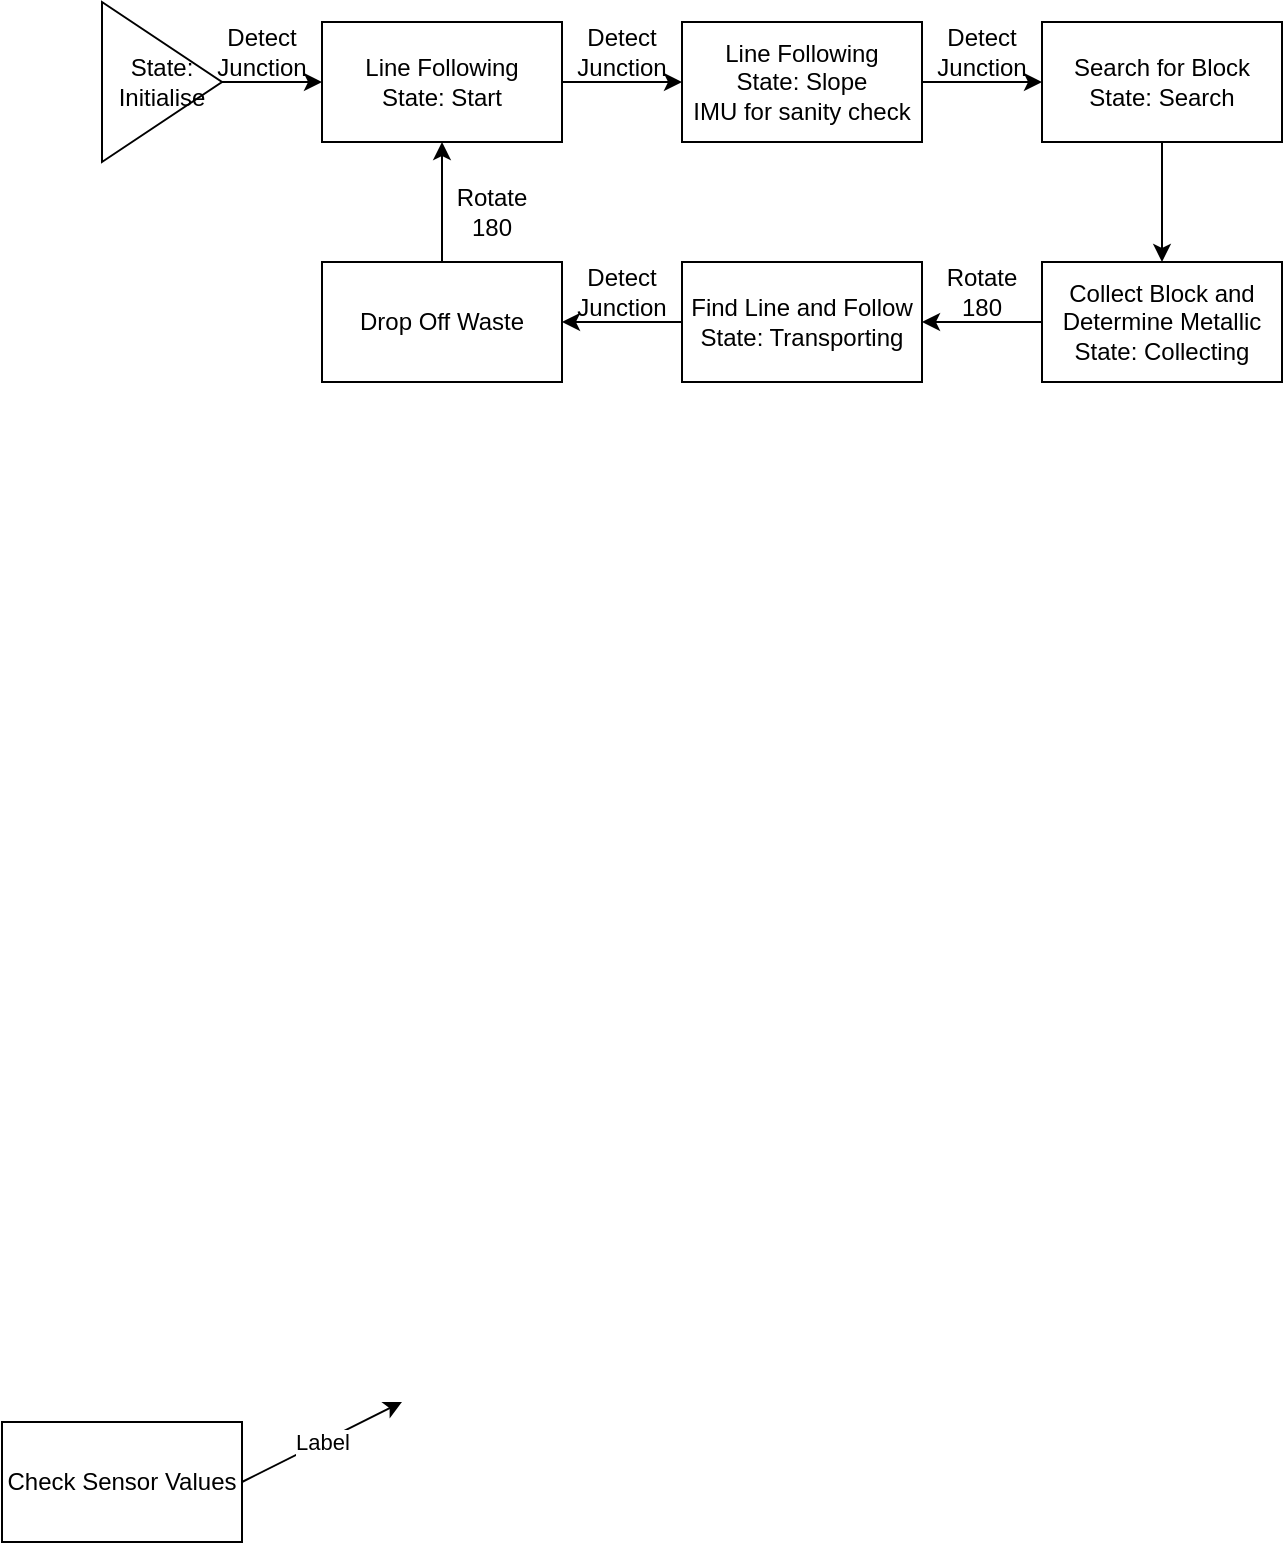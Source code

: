 <mxfile version="15.5.1" type="device"><diagram name="Page-1" id="efa7a0a1-bf9b-a30e-e6df-94a7791c09e9"><mxGraphModel dx="1038" dy="547" grid="1" gridSize="10" guides="1" tooltips="1" connect="1" arrows="1" fold="1" page="1" pageScale="1" pageWidth="826" pageHeight="1169" background="none" math="0" shadow="0"><root><mxCell id="0"/><mxCell id="1" parent="0"/><mxCell id="W7hbwII_3ddTtXcpfzQc-114" value="State: &lt;br&gt;Initialise" style="triangle;whiteSpace=wrap;html=1;" vertex="1" parent="1"><mxGeometry x="90" y="180" width="60" height="80" as="geometry"/></mxCell><mxCell id="W7hbwII_3ddTtXcpfzQc-115" value="" style="endArrow=classic;html=1;rounded=0;exitX=1;exitY=0.5;exitDx=0;exitDy=0;" edge="1" parent="1" source="W7hbwII_3ddTtXcpfzQc-114"><mxGeometry width="50" height="50" relative="1" as="geometry"><mxPoint x="370" y="410" as="sourcePoint"/><mxPoint x="200" y="220" as="targetPoint"/></mxGeometry></mxCell><mxCell id="W7hbwII_3ddTtXcpfzQc-116" value="Line Following&lt;br&gt;State: Start" style="rounded=0;whiteSpace=wrap;html=1;" vertex="1" parent="1"><mxGeometry x="200" y="190" width="120" height="60" as="geometry"/></mxCell><mxCell id="W7hbwII_3ddTtXcpfzQc-117" value="" style="endArrow=classic;html=1;rounded=0;exitX=1;exitY=0.5;exitDx=0;exitDy=0;" edge="1" parent="1" source="W7hbwII_3ddTtXcpfzQc-116"><mxGeometry width="50" height="50" relative="1" as="geometry"><mxPoint x="370" y="390" as="sourcePoint"/><mxPoint x="380" y="220" as="targetPoint"/></mxGeometry></mxCell><mxCell id="W7hbwII_3ddTtXcpfzQc-118" value="Line Following&lt;br&gt;State: Slope&lt;br&gt;IMU for sanity check" style="rounded=0;whiteSpace=wrap;html=1;" vertex="1" parent="1"><mxGeometry x="380" y="190" width="120" height="60" as="geometry"/></mxCell><mxCell id="W7hbwII_3ddTtXcpfzQc-121" value="Detect Junction" style="text;html=1;strokeColor=none;fillColor=none;align=center;verticalAlign=middle;whiteSpace=wrap;rounded=0;" vertex="1" parent="1"><mxGeometry x="320" y="190" width="60" height="30" as="geometry"/></mxCell><mxCell id="W7hbwII_3ddTtXcpfzQc-122" value="Detect Junction" style="text;html=1;strokeColor=none;fillColor=none;align=center;verticalAlign=middle;whiteSpace=wrap;rounded=0;" vertex="1" parent="1"><mxGeometry x="140" y="190" width="60" height="30" as="geometry"/></mxCell><mxCell id="W7hbwII_3ddTtXcpfzQc-124" value="" style="endArrow=classic;html=1;rounded=0;exitX=1;exitY=0.5;exitDx=0;exitDy=0;entryX=0;entryY=0.5;entryDx=0;entryDy=0;" edge="1" parent="1" source="W7hbwII_3ddTtXcpfzQc-118" target="W7hbwII_3ddTtXcpfzQc-125"><mxGeometry width="50" height="50" relative="1" as="geometry"><mxPoint x="290" y="300" as="sourcePoint"/><mxPoint x="550" y="220" as="targetPoint"/></mxGeometry></mxCell><mxCell id="W7hbwII_3ddTtXcpfzQc-125" value="Search for Block&lt;br&gt;State: Search" style="rounded=0;whiteSpace=wrap;html=1;" vertex="1" parent="1"><mxGeometry x="560" y="190" width="120" height="60" as="geometry"/></mxCell><mxCell id="W7hbwII_3ddTtXcpfzQc-127" value="Detect Junction" style="text;html=1;strokeColor=none;fillColor=none;align=center;verticalAlign=middle;whiteSpace=wrap;rounded=0;" vertex="1" parent="1"><mxGeometry x="500" y="190" width="60" height="30" as="geometry"/></mxCell><mxCell id="W7hbwII_3ddTtXcpfzQc-128" value="" style="endArrow=classic;html=1;rounded=0;exitX=0.5;exitY=1;exitDx=0;exitDy=0;" edge="1" parent="1" source="W7hbwII_3ddTtXcpfzQc-125" target="W7hbwII_3ddTtXcpfzQc-130"><mxGeometry width="50" height="50" relative="1" as="geometry"><mxPoint x="410" y="290" as="sourcePoint"/><mxPoint x="620" y="320" as="targetPoint"/></mxGeometry></mxCell><mxCell id="W7hbwII_3ddTtXcpfzQc-130" value="Collect Block and Determine Metallic&lt;br&gt;State: Collecting" style="rounded=0;whiteSpace=wrap;html=1;" vertex="1" parent="1"><mxGeometry x="560" y="310" width="120" height="60" as="geometry"/></mxCell><mxCell id="W7hbwII_3ddTtXcpfzQc-133" value="" style="endArrow=classic;html=1;rounded=0;exitX=0;exitY=0.5;exitDx=0;exitDy=0;entryX=1;entryY=0.5;entryDx=0;entryDy=0;" edge="1" parent="1" source="W7hbwII_3ddTtXcpfzQc-130" target="W7hbwII_3ddTtXcpfzQc-134"><mxGeometry width="50" height="50" relative="1" as="geometry"><mxPoint x="410" y="280" as="sourcePoint"/><mxPoint x="510" y="340" as="targetPoint"/></mxGeometry></mxCell><mxCell id="W7hbwII_3ddTtXcpfzQc-134" value="Find Line and Follow&lt;br&gt;State: Transporting" style="rounded=0;whiteSpace=wrap;html=1;" vertex="1" parent="1"><mxGeometry x="380" y="310" width="120" height="60" as="geometry"/></mxCell><mxCell id="W7hbwII_3ddTtXcpfzQc-136" value="Rotate 180" style="text;html=1;strokeColor=none;fillColor=none;align=center;verticalAlign=middle;whiteSpace=wrap;rounded=0;" vertex="1" parent="1"><mxGeometry x="500" y="310" width="60" height="30" as="geometry"/></mxCell><mxCell id="W7hbwII_3ddTtXcpfzQc-137" value="" style="endArrow=classic;html=1;rounded=0;exitX=0;exitY=0.5;exitDx=0;exitDy=0;" edge="1" parent="1" source="W7hbwII_3ddTtXcpfzQc-134" target="W7hbwII_3ddTtXcpfzQc-138"><mxGeometry width="50" height="50" relative="1" as="geometry"><mxPoint x="410" y="270" as="sourcePoint"/><mxPoint x="320" y="340" as="targetPoint"/></mxGeometry></mxCell><mxCell id="W7hbwII_3ddTtXcpfzQc-138" value="Drop Off Waste" style="rounded=0;whiteSpace=wrap;html=1;" vertex="1" parent="1"><mxGeometry x="200" y="310" width="120" height="60" as="geometry"/></mxCell><mxCell id="W7hbwII_3ddTtXcpfzQc-139" value="Detect Junction" style="text;html=1;strokeColor=none;fillColor=none;align=center;verticalAlign=middle;whiteSpace=wrap;rounded=0;" vertex="1" parent="1"><mxGeometry x="320" y="310" width="60" height="30" as="geometry"/></mxCell><mxCell id="W7hbwII_3ddTtXcpfzQc-140" value="" style="endArrow=classic;html=1;rounded=0;exitX=0.5;exitY=0;exitDx=0;exitDy=0;entryX=0.5;entryY=1;entryDx=0;entryDy=0;" edge="1" parent="1" source="W7hbwII_3ddTtXcpfzQc-138" target="W7hbwII_3ddTtXcpfzQc-116"><mxGeometry width="50" height="50" relative="1" as="geometry"><mxPoint x="410" y="270" as="sourcePoint"/><mxPoint x="460" y="220" as="targetPoint"/></mxGeometry></mxCell><mxCell id="W7hbwII_3ddTtXcpfzQc-142" value="Rotate 180" style="text;html=1;strokeColor=none;fillColor=none;align=center;verticalAlign=middle;whiteSpace=wrap;rounded=0;" vertex="1" parent="1"><mxGeometry x="260" y="270" width="50" height="30" as="geometry"/></mxCell><mxCell id="W7hbwII_3ddTtXcpfzQc-143" value="Check Sensor Values" style="rounded=0;whiteSpace=wrap;html=1;" vertex="1" parent="1"><mxGeometry x="40" y="890" width="120" height="60" as="geometry"/></mxCell><mxCell id="W7hbwII_3ddTtXcpfzQc-145" value="" style="endArrow=classic;html=1;rounded=0;exitX=1;exitY=0.5;exitDx=0;exitDy=0;" edge="1" parent="1" source="W7hbwII_3ddTtXcpfzQc-143"><mxGeometry relative="1" as="geometry"><mxPoint x="390" y="940" as="sourcePoint"/><mxPoint x="240" y="880" as="targetPoint"/></mxGeometry></mxCell><mxCell id="W7hbwII_3ddTtXcpfzQc-146" value="Label" style="edgeLabel;resizable=0;html=1;align=center;verticalAlign=middle;" connectable="0" vertex="1" parent="W7hbwII_3ddTtXcpfzQc-145"><mxGeometry relative="1" as="geometry"/></mxCell></root></mxGraphModel></diagram></mxfile>